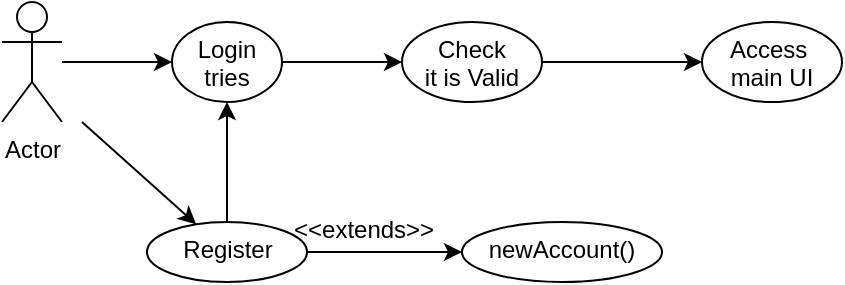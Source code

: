 <mxfile version="24.4.13" type="device">
  <diagram name="페이지-1" id="nPzSmKxuMetUJ8uZR8yR">
    <mxGraphModel dx="326" dy="570" grid="1" gridSize="10" guides="1" tooltips="1" connect="1" arrows="1" fold="1" page="1" pageScale="1" pageWidth="827" pageHeight="1169" math="0" shadow="0">
      <root>
        <mxCell id="0" />
        <mxCell id="1" parent="0" />
        <mxCell id="riSNK3ji3X08sZyV10rm-5" value="" style="edgeStyle=orthogonalEdgeStyle;rounded=0;orthogonalLoop=1;jettySize=auto;html=1;" edge="1" parent="1" source="riSNK3ji3X08sZyV10rm-1" target="riSNK3ji3X08sZyV10rm-4">
          <mxGeometry relative="1" as="geometry" />
        </mxCell>
        <mxCell id="riSNK3ji3X08sZyV10rm-8" value="" style="rounded=0;orthogonalLoop=1;jettySize=auto;html=1;" edge="1" parent="1" target="riSNK3ji3X08sZyV10rm-7">
          <mxGeometry relative="1" as="geometry">
            <mxPoint x="100" y="120" as="sourcePoint" />
          </mxGeometry>
        </mxCell>
        <mxCell id="riSNK3ji3X08sZyV10rm-1" value="Actor" style="shape=umlActor;verticalLabelPosition=bottom;verticalAlign=top;html=1;" vertex="1" parent="1">
          <mxGeometry x="60" y="60" width="30" height="60" as="geometry" />
        </mxCell>
        <mxCell id="riSNK3ji3X08sZyV10rm-13" value="" style="edgeStyle=orthogonalEdgeStyle;rounded=0;orthogonalLoop=1;jettySize=auto;html=1;" edge="1" parent="1" source="riSNK3ji3X08sZyV10rm-4" target="riSNK3ji3X08sZyV10rm-12">
          <mxGeometry relative="1" as="geometry" />
        </mxCell>
        <mxCell id="riSNK3ji3X08sZyV10rm-4" value="&lt;div style=&quot;&quot;&gt;&lt;span style=&quot;background-color: initial;&quot;&gt;Login&lt;br&gt;tries&lt;/span&gt;&lt;/div&gt;" style="ellipse;whiteSpace=wrap;html=1;verticalAlign=top;align=center;" vertex="1" parent="1">
          <mxGeometry x="145" y="70" width="55" height="40" as="geometry" />
        </mxCell>
        <mxCell id="riSNK3ji3X08sZyV10rm-10" value="" style="edgeStyle=orthogonalEdgeStyle;rounded=0;orthogonalLoop=1;jettySize=auto;html=1;" edge="1" parent="1" source="riSNK3ji3X08sZyV10rm-7" target="riSNK3ji3X08sZyV10rm-9">
          <mxGeometry relative="1" as="geometry" />
        </mxCell>
        <mxCell id="riSNK3ji3X08sZyV10rm-14" value="" style="edgeStyle=orthogonalEdgeStyle;rounded=0;orthogonalLoop=1;jettySize=auto;html=1;" edge="1" parent="1" source="riSNK3ji3X08sZyV10rm-7" target="riSNK3ji3X08sZyV10rm-4">
          <mxGeometry relative="1" as="geometry" />
        </mxCell>
        <mxCell id="riSNK3ji3X08sZyV10rm-7" value="Register" style="ellipse;whiteSpace=wrap;html=1;verticalAlign=top;" vertex="1" parent="1">
          <mxGeometry x="132.5" y="170" width="80" height="30" as="geometry" />
        </mxCell>
        <mxCell id="riSNK3ji3X08sZyV10rm-9" value="newAccount()" style="ellipse;whiteSpace=wrap;html=1;verticalAlign=top;" vertex="1" parent="1">
          <mxGeometry x="290" y="170" width="100" height="30" as="geometry" />
        </mxCell>
        <mxCell id="riSNK3ji3X08sZyV10rm-11" value="&amp;lt;&amp;lt;extends&amp;gt;&amp;gt;" style="text;strokeColor=none;fillColor=none;align=left;verticalAlign=top;spacingLeft=4;spacingRight=4;overflow=hidden;rotatable=0;points=[[0,0.5],[1,0.5]];portConstraint=eastwest;whiteSpace=wrap;html=1;" vertex="1" parent="1">
          <mxGeometry x="200" y="160" width="100" height="26" as="geometry" />
        </mxCell>
        <mxCell id="riSNK3ji3X08sZyV10rm-16" value="" style="edgeStyle=orthogonalEdgeStyle;rounded=0;orthogonalLoop=1;jettySize=auto;html=1;" edge="1" parent="1" source="riSNK3ji3X08sZyV10rm-12" target="riSNK3ji3X08sZyV10rm-15">
          <mxGeometry relative="1" as="geometry" />
        </mxCell>
        <mxCell id="riSNK3ji3X08sZyV10rm-12" value="&lt;div style=&quot;&quot;&gt;Check&lt;br&gt;it is Valid&lt;/div&gt;" style="ellipse;whiteSpace=wrap;html=1;verticalAlign=top;align=center;" vertex="1" parent="1">
          <mxGeometry x="260" y="70" width="70" height="40" as="geometry" />
        </mxCell>
        <mxCell id="riSNK3ji3X08sZyV10rm-15" value="&lt;div style=&quot;&quot;&gt;Access&amp;nbsp;&lt;/div&gt;&lt;div style=&quot;&quot;&gt;main UI&lt;/div&gt;" style="ellipse;whiteSpace=wrap;html=1;verticalAlign=top;align=center;" vertex="1" parent="1">
          <mxGeometry x="410" y="70" width="70" height="40" as="geometry" />
        </mxCell>
      </root>
    </mxGraphModel>
  </diagram>
</mxfile>

